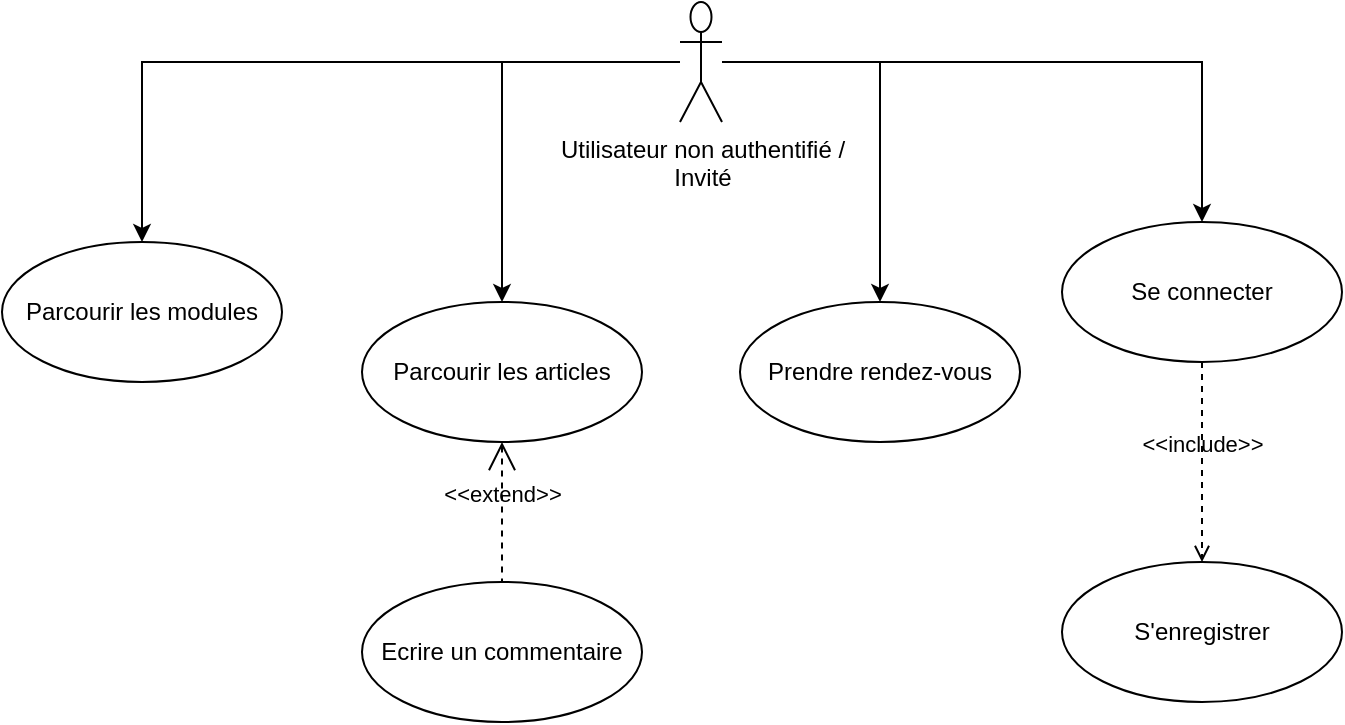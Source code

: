 <mxfile version="20.1.1" type="github" pages="5">
  <diagram id="zOXvU7n7TKw9d0D_grhG" name="Guest">
    <mxGraphModel dx="1374" dy="786" grid="1" gridSize="10" guides="1" tooltips="1" connect="1" arrows="1" fold="1" page="1" pageScale="1" pageWidth="827" pageHeight="1169" math="0" shadow="0">
      <root>
        <mxCell id="0" />
        <mxCell id="1" parent="0" />
        <mxCell id="Ls4FAVZG9BnbFa4topRW-1" style="edgeStyle=orthogonalEdgeStyle;rounded=0;orthogonalLoop=1;jettySize=auto;html=1;" parent="1" source="Ls4FAVZG9BnbFa4topRW-5" target="Ls4FAVZG9BnbFa4topRW-9" edge="1">
          <mxGeometry relative="1" as="geometry" />
        </mxCell>
        <mxCell id="Ls4FAVZG9BnbFa4topRW-2" style="edgeStyle=orthogonalEdgeStyle;rounded=0;orthogonalLoop=1;jettySize=auto;html=1;" parent="1" source="Ls4FAVZG9BnbFa4topRW-5" target="Ls4FAVZG9BnbFa4topRW-7" edge="1">
          <mxGeometry relative="1" as="geometry" />
        </mxCell>
        <mxCell id="Ls4FAVZG9BnbFa4topRW-3" style="edgeStyle=orthogonalEdgeStyle;rounded=0;orthogonalLoop=1;jettySize=auto;html=1;" parent="1" source="Ls4FAVZG9BnbFa4topRW-5" target="Ls4FAVZG9BnbFa4topRW-8" edge="1">
          <mxGeometry relative="1" as="geometry" />
        </mxCell>
        <mxCell id="Ls4FAVZG9BnbFa4topRW-4" style="edgeStyle=orthogonalEdgeStyle;rounded=0;orthogonalLoop=1;jettySize=auto;html=1;" parent="1" source="Ls4FAVZG9BnbFa4topRW-5" target="Ls4FAVZG9BnbFa4topRW-6" edge="1">
          <mxGeometry relative="1" as="geometry" />
        </mxCell>
        <mxCell id="Ls4FAVZG9BnbFa4topRW-5" value="Utilisateur non authentifié /&lt;br&gt;Invité" style="shape=umlActor;html=1;verticalLabelPosition=bottom;verticalAlign=top;align=center;" parent="1" vertex="1">
          <mxGeometry x="409" y="20" width="21" height="60" as="geometry" />
        </mxCell>
        <mxCell id="Ls4FAVZG9BnbFa4topRW-6" value="Se connecter" style="ellipse;whiteSpace=wrap;html=1;" parent="1" vertex="1">
          <mxGeometry x="600" y="130" width="140" height="70" as="geometry" />
        </mxCell>
        <mxCell id="Ls4FAVZG9BnbFa4topRW-7" value="Parcourir les modules" style="ellipse;whiteSpace=wrap;html=1;" parent="1" vertex="1">
          <mxGeometry x="70" y="140" width="140" height="70" as="geometry" />
        </mxCell>
        <mxCell id="Ls4FAVZG9BnbFa4topRW-8" value="Parcourir les articles" style="ellipse;whiteSpace=wrap;html=1;" parent="1" vertex="1">
          <mxGeometry x="250" y="170" width="140" height="70" as="geometry" />
        </mxCell>
        <mxCell id="Ls4FAVZG9BnbFa4topRW-9" value="Prendre rendez-vous" style="ellipse;whiteSpace=wrap;html=1;" parent="1" vertex="1">
          <mxGeometry x="439" y="170" width="140" height="70" as="geometry" />
        </mxCell>
        <mxCell id="Ls4FAVZG9BnbFa4topRW-10" value="Ecrire un commentaire" style="ellipse;whiteSpace=wrap;html=1;" parent="1" vertex="1">
          <mxGeometry x="250" y="310" width="140" height="70" as="geometry" />
        </mxCell>
        <mxCell id="Ls4FAVZG9BnbFa4topRW-11" value="&amp;lt;&amp;lt;extend&amp;gt;&amp;gt;" style="edgeStyle=none;html=1;startArrow=open;endArrow=none;startSize=12;verticalAlign=bottom;dashed=1;labelBackgroundColor=none;rounded=0;exitX=0.5;exitY=1;exitDx=0;exitDy=0;entryX=0.5;entryY=0;entryDx=0;entryDy=0;" parent="1" source="Ls4FAVZG9BnbFa4topRW-8" target="Ls4FAVZG9BnbFa4topRW-10" edge="1">
          <mxGeometry width="160" relative="1" as="geometry">
            <mxPoint x="360" y="300" as="sourcePoint" />
            <mxPoint x="520" y="300" as="targetPoint" />
          </mxGeometry>
        </mxCell>
        <mxCell id="Ls4FAVZG9BnbFa4topRW-12" value="&amp;lt;&amp;lt;include&amp;gt;&amp;gt;" style="edgeStyle=none;html=1;endArrow=open;verticalAlign=bottom;dashed=1;labelBackgroundColor=none;rounded=0;exitX=0.5;exitY=1;exitDx=0;exitDy=0;" parent="1" source="Ls4FAVZG9BnbFa4topRW-6" target="Ls4FAVZG9BnbFa4topRW-13" edge="1">
          <mxGeometry width="160" relative="1" as="geometry">
            <mxPoint x="440" y="450" as="sourcePoint" />
            <mxPoint x="600" y="450" as="targetPoint" />
            <mxPoint as="offset" />
          </mxGeometry>
        </mxCell>
        <mxCell id="Ls4FAVZG9BnbFa4topRW-13" value="S&#39;enregistrer" style="ellipse;whiteSpace=wrap;html=1;" parent="1" vertex="1">
          <mxGeometry x="600" y="300" width="140" height="70" as="geometry" />
        </mxCell>
      </root>
    </mxGraphModel>
  </diagram>
  <diagram id="VIVLFY18zTI6vqXaWyty" name="Direction">
    <mxGraphModel dx="1374" dy="786" grid="1" gridSize="10" guides="1" tooltips="1" connect="1" arrows="1" fold="1" page="1" pageScale="1" pageWidth="827" pageHeight="1169" math="0" shadow="0">
      <root>
        <mxCell id="0" />
        <mxCell id="1" parent="0" />
        <mxCell id="TNB_PLm2QHQxHzkcIE1h-12" style="edgeStyle=orthogonalEdgeStyle;rounded=0;orthogonalLoop=1;jettySize=auto;html=1;entryX=0.5;entryY=0;entryDx=0;entryDy=0;" parent="1" source="TNB_PLm2QHQxHzkcIE1h-1" target="TNB_PLm2QHQxHzkcIE1h-3" edge="1">
          <mxGeometry relative="1" as="geometry" />
        </mxCell>
        <mxCell id="TNB_PLm2QHQxHzkcIE1h-14" style="edgeStyle=orthogonalEdgeStyle;rounded=0;orthogonalLoop=1;jettySize=auto;html=1;entryX=0.5;entryY=0;entryDx=0;entryDy=0;" parent="1" source="TNB_PLm2QHQxHzkcIE1h-1" target="TNB_PLm2QHQxHzkcIE1h-2" edge="1">
          <mxGeometry relative="1" as="geometry" />
        </mxCell>
        <mxCell id="TNB_PLm2QHQxHzkcIE1h-15" style="edgeStyle=orthogonalEdgeStyle;rounded=0;orthogonalLoop=1;jettySize=auto;html=1;entryX=0.571;entryY=0.014;entryDx=0;entryDy=0;entryPerimeter=0;" parent="1" source="TNB_PLm2QHQxHzkcIE1h-1" target="TNB_PLm2QHQxHzkcIE1h-4" edge="1">
          <mxGeometry relative="1" as="geometry" />
        </mxCell>
        <mxCell id="TNB_PLm2QHQxHzkcIE1h-16" style="edgeStyle=orthogonalEdgeStyle;rounded=0;orthogonalLoop=1;jettySize=auto;html=1;entryX=0.5;entryY=0;entryDx=0;entryDy=0;" parent="1" source="TNB_PLm2QHQxHzkcIE1h-1" target="TNB_PLm2QHQxHzkcIE1h-8" edge="1">
          <mxGeometry relative="1" as="geometry" />
        </mxCell>
        <mxCell id="TNB_PLm2QHQxHzkcIE1h-17" style="edgeStyle=orthogonalEdgeStyle;rounded=0;orthogonalLoop=1;jettySize=auto;html=1;entryX=0.5;entryY=0;entryDx=0;entryDy=0;" parent="1" source="TNB_PLm2QHQxHzkcIE1h-1" target="TNB_PLm2QHQxHzkcIE1h-7" edge="1">
          <mxGeometry relative="1" as="geometry" />
        </mxCell>
        <mxCell id="TNB_PLm2QHQxHzkcIE1h-18" style="edgeStyle=orthogonalEdgeStyle;rounded=0;orthogonalLoop=1;jettySize=auto;html=1;" parent="1" source="TNB_PLm2QHQxHzkcIE1h-1" target="TNB_PLm2QHQxHzkcIE1h-5" edge="1">
          <mxGeometry relative="1" as="geometry" />
        </mxCell>
        <mxCell id="TNB_PLm2QHQxHzkcIE1h-21" style="edgeStyle=orthogonalEdgeStyle;rounded=0;orthogonalLoop=1;jettySize=auto;html=1;" parent="1" source="TNB_PLm2QHQxHzkcIE1h-1" target="TNB_PLm2QHQxHzkcIE1h-6" edge="1">
          <mxGeometry relative="1" as="geometry" />
        </mxCell>
        <mxCell id="TNB_PLm2QHQxHzkcIE1h-23" style="edgeStyle=orthogonalEdgeStyle;rounded=0;orthogonalLoop=1;jettySize=auto;html=1;" parent="1" source="TNB_PLm2QHQxHzkcIE1h-1" target="TNB_PLm2QHQxHzkcIE1h-22" edge="1">
          <mxGeometry relative="1" as="geometry" />
        </mxCell>
        <mxCell id="TNB_PLm2QHQxHzkcIE1h-1" value="Direction" style="shape=umlActor;html=1;verticalLabelPosition=bottom;verticalAlign=top;align=center;" parent="1" vertex="1">
          <mxGeometry x="399" y="20" width="30" height="60" as="geometry" />
        </mxCell>
        <mxCell id="TNB_PLm2QHQxHzkcIE1h-2" value="Créer un module" style="ellipse;whiteSpace=wrap;html=1;" parent="1" vertex="1">
          <mxGeometry x="210" y="140" width="140" height="70" as="geometry" />
        </mxCell>
        <mxCell id="TNB_PLm2QHQxHzkcIE1h-3" value="Ecrire un article de blog" style="ellipse;whiteSpace=wrap;html=1;" parent="1" vertex="1">
          <mxGeometry x="50" y="210" width="140" height="70" as="geometry" />
        </mxCell>
        <mxCell id="TNB_PLm2QHQxHzkcIE1h-4" value="Envoyer un email" style="ellipse;whiteSpace=wrap;html=1;" parent="1" vertex="1">
          <mxGeometry x="450" y="130" width="140" height="70" as="geometry" />
        </mxCell>
        <mxCell id="TNB_PLm2QHQxHzkcIE1h-5" value="Bannir un utilisateur" style="ellipse;whiteSpace=wrap;html=1;" parent="1" vertex="1">
          <mxGeometry x="320" y="280" width="140" height="70" as="geometry" />
        </mxCell>
        <mxCell id="TNB_PLm2QHQxHzkcIE1h-6" value="Modifier les heures d&#39;ouvertures" style="ellipse;whiteSpace=wrap;html=1;" parent="1" vertex="1">
          <mxGeometry x="414" y="420" width="140" height="70" as="geometry" />
        </mxCell>
        <mxCell id="TNB_PLm2QHQxHzkcIE1h-7" value="Supprimer le rôle d&#39;un utilisateur" style="ellipse;whiteSpace=wrap;html=1;" parent="1" vertex="1">
          <mxGeometry x="560" y="330" width="140" height="70" as="geometry" />
        </mxCell>
        <mxCell id="TNB_PLm2QHQxHzkcIE1h-8" value="Ajouter un rôle à un utilisateur" style="ellipse;whiteSpace=wrap;html=1;" parent="1" vertex="1">
          <mxGeometry x="650" y="200" width="140" height="70" as="geometry" />
        </mxCell>
        <mxCell id="TNB_PLm2QHQxHzkcIE1h-9" value="Epingler un article" style="ellipse;whiteSpace=wrap;html=1;" parent="1" vertex="1">
          <mxGeometry x="40" y="380" width="140" height="70" as="geometry" />
        </mxCell>
        <mxCell id="TNB_PLm2QHQxHzkcIE1h-10" value="Assigner un professeur" style="ellipse;whiteSpace=wrap;html=1;" parent="1" vertex="1">
          <mxGeometry x="130" y="480" width="140" height="70" as="geometry" />
        </mxCell>
        <mxCell id="TNB_PLm2QHQxHzkcIE1h-11" value="Ajouter un élève" style="ellipse;whiteSpace=wrap;html=1;" parent="1" vertex="1">
          <mxGeometry x="240" y="370" width="140" height="70" as="geometry" />
        </mxCell>
        <mxCell id="TNB_PLm2QHQxHzkcIE1h-13" value="&amp;lt;&amp;lt;extend&amp;gt;&amp;gt;" style="edgeStyle=none;html=1;startArrow=open;endArrow=none;startSize=12;verticalAlign=bottom;dashed=1;labelBackgroundColor=none;rounded=0;exitX=0.45;exitY=1;exitDx=0;exitDy=0;exitPerimeter=0;" parent="1" source="TNB_PLm2QHQxHzkcIE1h-3" target="TNB_PLm2QHQxHzkcIE1h-9" edge="1">
          <mxGeometry width="160" relative="1" as="geometry">
            <mxPoint x="60" y="340" as="sourcePoint" />
            <mxPoint x="220" y="340" as="targetPoint" />
          </mxGeometry>
        </mxCell>
        <mxCell id="TNB_PLm2QHQxHzkcIE1h-19" value="&amp;lt;&amp;lt;include&amp;gt;&amp;gt;" style="edgeStyle=none;html=1;endArrow=open;verticalAlign=bottom;dashed=1;labelBackgroundColor=none;rounded=0;entryX=0.5;entryY=0;entryDx=0;entryDy=0;exitX=0;exitY=1;exitDx=0;exitDy=0;" parent="1" source="TNB_PLm2QHQxHzkcIE1h-2" target="TNB_PLm2QHQxHzkcIE1h-10" edge="1">
          <mxGeometry width="160" relative="1" as="geometry">
            <mxPoint x="330" y="380" as="sourcePoint" />
            <mxPoint x="490" y="380" as="targetPoint" />
          </mxGeometry>
        </mxCell>
        <mxCell id="TNB_PLm2QHQxHzkcIE1h-20" value="&amp;lt;&amp;lt;extend&amp;gt;&amp;gt;" style="edgeStyle=none;html=1;startArrow=open;endArrow=none;startSize=12;verticalAlign=bottom;dashed=1;labelBackgroundColor=none;rounded=0;exitX=0.5;exitY=1;exitDx=0;exitDy=0;entryX=0.5;entryY=0;entryDx=0;entryDy=0;" parent="1" source="TNB_PLm2QHQxHzkcIE1h-2" target="TNB_PLm2QHQxHzkcIE1h-11" edge="1">
          <mxGeometry width="160" relative="1" as="geometry">
            <mxPoint x="330" y="380" as="sourcePoint" />
            <mxPoint x="490" y="380" as="targetPoint" />
          </mxGeometry>
        </mxCell>
        <mxCell id="TNB_PLm2QHQxHzkcIE1h-22" value="Chat" style="ellipse;whiteSpace=wrap;html=1;" parent="1" vertex="1">
          <mxGeometry x="687" y="410" width="140" height="70" as="geometry" />
        </mxCell>
      </root>
    </mxGraphModel>
  </diagram>
  <diagram id="PWeo4OLoVU7zdEpRc8Zm" name="Student">
    <mxGraphModel dx="1374" dy="786" grid="1" gridSize="10" guides="1" tooltips="1" connect="1" arrows="1" fold="1" page="1" pageScale="1" pageWidth="827" pageHeight="1169" math="0" shadow="0">
      <root>
        <mxCell id="0" />
        <mxCell id="1" parent="0" />
        <mxCell id="p0RbB5X4Wek7MmQUTD3U-1" style="edgeStyle=orthogonalEdgeStyle;rounded=0;orthogonalLoop=1;jettySize=auto;html=1;entryX=0.5;entryY=0;entryDx=0;entryDy=0;" parent="1" source="p0RbB5X4Wek7MmQUTD3U-5" target="p0RbB5X4Wek7MmQUTD3U-6" edge="1">
          <mxGeometry relative="1" as="geometry" />
        </mxCell>
        <mxCell id="p0RbB5X4Wek7MmQUTD3U-2" style="edgeStyle=orthogonalEdgeStyle;rounded=0;orthogonalLoop=1;jettySize=auto;html=1;entryX=0.5;entryY=0;entryDx=0;entryDy=0;" parent="1" source="p0RbB5X4Wek7MmQUTD3U-5" target="p0RbB5X4Wek7MmQUTD3U-8" edge="1">
          <mxGeometry relative="1" as="geometry" />
        </mxCell>
        <mxCell id="p0RbB5X4Wek7MmQUTD3U-3" style="edgeStyle=orthogonalEdgeStyle;rounded=0;orthogonalLoop=1;jettySize=auto;html=1;" parent="1" source="p0RbB5X4Wek7MmQUTD3U-5" target="p0RbB5X4Wek7MmQUTD3U-7" edge="1">
          <mxGeometry relative="1" as="geometry" />
        </mxCell>
        <mxCell id="p0RbB5X4Wek7MmQUTD3U-4" style="edgeStyle=orthogonalEdgeStyle;rounded=0;orthogonalLoop=1;jettySize=auto;html=1;" parent="1" source="p0RbB5X4Wek7MmQUTD3U-5" target="p0RbB5X4Wek7MmQUTD3U-17" edge="1">
          <mxGeometry relative="1" as="geometry" />
        </mxCell>
        <mxCell id="p0RbB5X4Wek7MmQUTD3U-5" value="Student" style="shape=umlActor;html=1;verticalLabelPosition=bottom;verticalAlign=top;align=center;" parent="1" vertex="1">
          <mxGeometry x="393" y="40" width="30" height="60" as="geometry" />
        </mxCell>
        <mxCell id="p0RbB5X4Wek7MmQUTD3U-6" value="Voir les détails d&#39;un module" style="ellipse;whiteSpace=wrap;html=1;" parent="1" vertex="1">
          <mxGeometry x="84" y="220" width="140" height="70" as="geometry" />
        </mxCell>
        <mxCell id="p0RbB5X4Wek7MmQUTD3U-7" value="Chat" style="ellipse;whiteSpace=wrap;html=1;" parent="1" vertex="1">
          <mxGeometry x="604" y="230" width="140" height="70" as="geometry" />
        </mxCell>
        <mxCell id="p0RbB5X4Wek7MmQUTD3U-8" value="Demander l&#39;acceptation au module" style="ellipse;whiteSpace=wrap;html=1;" parent="1" vertex="1">
          <mxGeometry x="338" y="220" width="140" height="70" as="geometry" />
        </mxCell>
        <mxCell id="p0RbB5X4Wek7MmQUTD3U-9" value="Télécharger un fichier" style="ellipse;whiteSpace=wrap;html=1;" parent="1" vertex="1">
          <mxGeometry x="84" y="590" width="140" height="70" as="geometry" />
        </mxCell>
        <mxCell id="p0RbB5X4Wek7MmQUTD3U-10" value="Accepter un élève" style="ellipse;whiteSpace=wrap;html=1;" parent="1" vertex="1">
          <mxGeometry x="338" y="420" width="140" height="70" as="geometry" />
        </mxCell>
        <mxCell id="p0RbB5X4Wek7MmQUTD3U-11" value="Voir l&#39;horaire" style="ellipse;whiteSpace=wrap;html=1;" parent="1" vertex="1">
          <mxGeometry x="84" y="420" width="140" height="70" as="geometry" />
        </mxCell>
        <mxCell id="p0RbB5X4Wek7MmQUTD3U-12" value="&amp;lt;&amp;lt;include&amp;gt;&amp;gt;" style="edgeStyle=none;html=1;endArrow=open;verticalAlign=bottom;dashed=1;labelBackgroundColor=none;rounded=0;exitX=0.5;exitY=1;exitDx=0;exitDy=0;" parent="1" source="p0RbB5X4Wek7MmQUTD3U-6" target="p0RbB5X4Wek7MmQUTD3U-11" edge="1">
          <mxGeometry width="160" relative="1" as="geometry">
            <mxPoint x="324" y="410" as="sourcePoint" />
            <mxPoint x="484" y="410" as="targetPoint" />
          </mxGeometry>
        </mxCell>
        <mxCell id="p0RbB5X4Wek7MmQUTD3U-13" value="&amp;lt;&amp;lt;extend&amp;gt;&amp;gt;" style="edgeStyle=none;html=1;startArrow=open;endArrow=none;startSize=12;verticalAlign=bottom;dashed=1;labelBackgroundColor=none;rounded=0;exitX=0.5;exitY=1;exitDx=0;exitDy=0;entryX=0.5;entryY=0;entryDx=0;entryDy=0;" parent="1" source="p0RbB5X4Wek7MmQUTD3U-11" target="p0RbB5X4Wek7MmQUTD3U-9" edge="1">
          <mxGeometry width="160" relative="1" as="geometry">
            <mxPoint x="324" y="530" as="sourcePoint" />
            <mxPoint x="484" y="530" as="targetPoint" />
          </mxGeometry>
        </mxCell>
        <mxCell id="p0RbB5X4Wek7MmQUTD3U-14" value="&amp;lt;&amp;lt;include&amp;gt;&amp;gt;" style="edgeStyle=none;html=1;endArrow=open;verticalAlign=bottom;dashed=1;labelBackgroundColor=none;rounded=0;entryX=0.5;entryY=1;entryDx=0;entryDy=0;exitX=0.5;exitY=0;exitDx=0;exitDy=0;" parent="1" source="p0RbB5X4Wek7MmQUTD3U-10" target="p0RbB5X4Wek7MmQUTD3U-8" edge="1">
          <mxGeometry width="160" relative="1" as="geometry">
            <mxPoint x="324" y="290" as="sourcePoint" />
            <mxPoint x="484" y="290" as="targetPoint" />
          </mxGeometry>
        </mxCell>
        <mxCell id="p0RbB5X4Wek7MmQUTD3U-15" style="edgeStyle=orthogonalEdgeStyle;rounded=0;orthogonalLoop=1;jettySize=auto;html=1;entryX=0.5;entryY=1;entryDx=0;entryDy=0;" parent="1" source="p0RbB5X4Wek7MmQUTD3U-16" target="p0RbB5X4Wek7MmQUTD3U-10" edge="1">
          <mxGeometry relative="1" as="geometry" />
        </mxCell>
        <mxCell id="p0RbB5X4Wek7MmQUTD3U-16" value="Professeur" style="shape=umlActor;html=1;verticalLabelPosition=bottom;verticalAlign=top;align=center;" parent="1" vertex="1">
          <mxGeometry x="393" y="640" width="30" height="60" as="geometry" />
        </mxCell>
        <mxCell id="p0RbB5X4Wek7MmQUTD3U-17" value="Parcourir les articles" style="ellipse;whiteSpace=wrap;html=1;" parent="1" vertex="1">
          <mxGeometry x="478" y="300" width="140" height="70" as="geometry" />
        </mxCell>
        <mxCell id="p0RbB5X4Wek7MmQUTD3U-18" value="Ecrire un commentaire" style="ellipse;whiteSpace=wrap;html=1;" parent="1" vertex="1">
          <mxGeometry x="478" y="510" width="140" height="70" as="geometry" />
        </mxCell>
        <mxCell id="p0RbB5X4Wek7MmQUTD3U-19" value="&amp;lt;&amp;lt;extend&amp;gt;&amp;gt;" style="edgeStyle=none;html=1;startArrow=open;endArrow=none;startSize=12;verticalAlign=bottom;dashed=1;labelBackgroundColor=none;rounded=0;exitX=0.5;exitY=1;exitDx=0;exitDy=0;" parent="1" source="p0RbB5X4Wek7MmQUTD3U-17" target="p0RbB5X4Wek7MmQUTD3U-18" edge="1">
          <mxGeometry width="160" relative="1" as="geometry">
            <mxPoint x="344" y="300" as="sourcePoint" />
            <mxPoint x="504" y="300" as="targetPoint" />
          </mxGeometry>
        </mxCell>
      </root>
    </mxGraphModel>
  </diagram>
  <diagram id="BV4J9IDSE6tHKshKwdZS" name="Teacher">
    <mxGraphModel dx="1374" dy="786" grid="1" gridSize="10" guides="1" tooltips="1" connect="1" arrows="1" fold="1" page="1" pageScale="1" pageWidth="827" pageHeight="1169" math="0" shadow="0">
      <root>
        <mxCell id="0" />
        <mxCell id="1" parent="0" />
        <mxCell id="bsr5phUfldEdj93j5UYB-1" style="edgeStyle=orthogonalEdgeStyle;rounded=0;orthogonalLoop=1;jettySize=auto;html=1;entryX=0.5;entryY=0;entryDx=0;entryDy=0;" edge="1" parent="1" source="bsr5phUfldEdj93j5UYB-6" target="bsr5phUfldEdj93j5UYB-7">
          <mxGeometry relative="1" as="geometry" />
        </mxCell>
        <mxCell id="bsr5phUfldEdj93j5UYB-2" style="edgeStyle=orthogonalEdgeStyle;rounded=0;orthogonalLoop=1;jettySize=auto;html=1;entryX=0.5;entryY=0;entryDx=0;entryDy=0;" edge="1" parent="1" source="bsr5phUfldEdj93j5UYB-6" target="bsr5phUfldEdj93j5UYB-9">
          <mxGeometry relative="1" as="geometry" />
        </mxCell>
        <mxCell id="bsr5phUfldEdj93j5UYB-3" style="edgeStyle=orthogonalEdgeStyle;rounded=0;orthogonalLoop=1;jettySize=auto;html=1;entryX=0.5;entryY=0;entryDx=0;entryDy=0;" edge="1" parent="1" source="bsr5phUfldEdj93j5UYB-6" target="bsr5phUfldEdj93j5UYB-8">
          <mxGeometry relative="1" as="geometry" />
        </mxCell>
        <mxCell id="bsr5phUfldEdj93j5UYB-4" style="edgeStyle=orthogonalEdgeStyle;rounded=0;orthogonalLoop=1;jettySize=auto;html=1;" edge="1" parent="1" source="bsr5phUfldEdj93j5UYB-6" target="bsr5phUfldEdj93j5UYB-13">
          <mxGeometry relative="1" as="geometry" />
        </mxCell>
        <mxCell id="bsr5phUfldEdj93j5UYB-5" style="edgeStyle=orthogonalEdgeStyle;rounded=0;orthogonalLoop=1;jettySize=auto;html=1;" edge="1" parent="1" source="bsr5phUfldEdj93j5UYB-6" target="bsr5phUfldEdj93j5UYB-15">
          <mxGeometry relative="1" as="geometry" />
        </mxCell>
        <mxCell id="bsr5phUfldEdj93j5UYB-6" value="Teacher" style="shape=umlActor;verticalLabelPosition=bottom;verticalAlign=top;html=1;outlineConnect=0;" vertex="1" parent="1">
          <mxGeometry x="389" y="40" width="30" height="60" as="geometry" />
        </mxCell>
        <mxCell id="bsr5phUfldEdj93j5UYB-7" value="Créer un horaire unique" style="ellipse;whiteSpace=wrap;html=1;" vertex="1" parent="1">
          <mxGeometry x="60" y="225" width="140" height="70" as="geometry" />
        </mxCell>
        <mxCell id="bsr5phUfldEdj93j5UYB-8" value="Modifier les informations d&#39;un module" style="ellipse;whiteSpace=wrap;html=1;" vertex="1" parent="1">
          <mxGeometry x="140" y="320" width="150" height="70" as="geometry" />
        </mxCell>
        <mxCell id="bsr5phUfldEdj93j5UYB-9" value="Envoyer un mail général" style="ellipse;whiteSpace=wrap;html=1;" vertex="1" parent="1">
          <mxGeometry x="570" y="210" width="140" height="70" as="geometry" />
        </mxCell>
        <mxCell id="bsr5phUfldEdj93j5UYB-10" style="edgeStyle=orthogonalEdgeStyle;rounded=0;orthogonalLoop=1;jettySize=auto;html=1;entryX=0;entryY=0.5;entryDx=0;entryDy=0;" edge="1" parent="1" source="bsr5phUfldEdj93j5UYB-11" target="bsr5phUfldEdj93j5UYB-12">
          <mxGeometry relative="1" as="geometry">
            <mxPoint x="404" y="480" as="targetPoint" />
          </mxGeometry>
        </mxCell>
        <mxCell id="bsr5phUfldEdj93j5UYB-11" value="Eleve" style="shape=umlActor;html=1;verticalLabelPosition=bottom;verticalAlign=top;align=center;" vertex="1" parent="1">
          <mxGeometry x="100" y="420" width="30" height="60" as="geometry" />
        </mxCell>
        <mxCell id="bsr5phUfldEdj93j5UYB-12" value="Demander l&#39;accès à un module" style="ellipse;whiteSpace=wrap;html=1;" vertex="1" parent="1">
          <mxGeometry x="334" y="415" width="140" height="70" as="geometry" />
        </mxCell>
        <mxCell id="bsr5phUfldEdj93j5UYB-13" value="Autoriser un élève" style="ellipse;whiteSpace=wrap;html=1;" vertex="1" parent="1">
          <mxGeometry x="450" y="280" width="140" height="70" as="geometry" />
        </mxCell>
        <mxCell id="bsr5phUfldEdj93j5UYB-14" value="&amp;lt;&amp;lt;include&amp;gt;&amp;gt;" style="edgeStyle=none;html=1;endArrow=open;verticalAlign=bottom;dashed=1;labelBackgroundColor=none;rounded=0;entryX=0.5;entryY=1;entryDx=0;entryDy=0;exitX=0.5;exitY=0;exitDx=0;exitDy=0;" edge="1" parent="1" source="bsr5phUfldEdj93j5UYB-12" target="bsr5phUfldEdj93j5UYB-13">
          <mxGeometry width="160" relative="1" as="geometry">
            <mxPoint x="370" y="500" as="sourcePoint" />
            <mxPoint x="480" y="410" as="targetPoint" />
          </mxGeometry>
        </mxCell>
        <mxCell id="bsr5phUfldEdj93j5UYB-15" value="Chat" style="ellipse;whiteSpace=wrap;html=1;" vertex="1" parent="1">
          <mxGeometry x="249" y="220" width="140" height="70" as="geometry" />
        </mxCell>
      </root>
    </mxGraphModel>
  </diagram>
  <diagram id="xZSABkDDF6hrchUx8rHO" name="General">
    <mxGraphModel dx="1145" dy="655" grid="1" gridSize="10" guides="1" tooltips="1" connect="1" arrows="1" fold="1" page="1" pageScale="1" pageWidth="827" pageHeight="1169" math="0" shadow="0">
      <root>
        <mxCell id="0" />
        <mxCell id="1" parent="0" />
        <mxCell id="NUCEJYNEghFNrec40Vbh-5" value="Utilisateur non authentifié /&lt;br&gt;Invité" style="shape=umlActor;html=1;verticalLabelPosition=bottom;verticalAlign=top;align=center;" vertex="1" parent="1">
          <mxGeometry x="70" y="250" width="21" height="60" as="geometry" />
        </mxCell>
        <mxCell id="NUCEJYNEghFNrec40Vbh-6" value="Se connecter" style="ellipse;whiteSpace=wrap;html=1;" vertex="1" parent="1">
          <mxGeometry x="190" y="40" width="140" height="70" as="geometry" />
        </mxCell>
        <mxCell id="NUCEJYNEghFNrec40Vbh-7" value="Parcourir les modules" style="ellipse;whiteSpace=wrap;html=1;" vertex="1" parent="1">
          <mxGeometry x="250" y="350" width="140" height="70" as="geometry" />
        </mxCell>
        <mxCell id="NUCEJYNEghFNrec40Vbh-8" value="Parcourir les articles" style="ellipse;whiteSpace=wrap;html=1;" vertex="1" parent="1">
          <mxGeometry x="320" y="130" width="140" height="70" as="geometry" />
        </mxCell>
        <mxCell id="NUCEJYNEghFNrec40Vbh-9" value="Prendre rendez-vous" style="ellipse;whiteSpace=wrap;html=1;" vertex="1" parent="1">
          <mxGeometry x="310" y="230" width="140" height="70" as="geometry" />
        </mxCell>
        <mxCell id="NUCEJYNEghFNrec40Vbh-10" value="Ecrire un commentaire" style="ellipse;whiteSpace=wrap;html=1;" vertex="1" parent="1">
          <mxGeometry x="589" y="140" width="140" height="70" as="geometry" />
        </mxCell>
        <mxCell id="NUCEJYNEghFNrec40Vbh-11" value="&amp;lt;&amp;lt;extend&amp;gt;&amp;gt;" style="edgeStyle=none;html=1;startArrow=open;endArrow=none;startSize=12;verticalAlign=bottom;dashed=1;labelBackgroundColor=none;rounded=0;entryX=0;entryY=0.5;entryDx=0;entryDy=0;" edge="1" parent="1" source="NUCEJYNEghFNrec40Vbh-8" target="NUCEJYNEghFNrec40Vbh-10">
          <mxGeometry width="160" relative="1" as="geometry">
            <mxPoint x="360" y="300" as="sourcePoint" />
            <mxPoint x="520" y="300" as="targetPoint" />
          </mxGeometry>
        </mxCell>
        <mxCell id="NUCEJYNEghFNrec40Vbh-12" value="&amp;lt;&amp;lt;include&amp;gt;&amp;gt;" style="edgeStyle=none;html=1;endArrow=open;verticalAlign=bottom;dashed=1;labelBackgroundColor=none;rounded=0;exitX=1;exitY=0.5;exitDx=0;exitDy=0;" edge="1" parent="1" source="NUCEJYNEghFNrec40Vbh-6" target="NUCEJYNEghFNrec40Vbh-13">
          <mxGeometry width="160" relative="1" as="geometry">
            <mxPoint x="440" y="450" as="sourcePoint" />
            <mxPoint x="600" y="450" as="targetPoint" />
            <mxPoint as="offset" />
          </mxGeometry>
        </mxCell>
        <mxCell id="NUCEJYNEghFNrec40Vbh-13" value="S&#39;enregistrer" style="ellipse;whiteSpace=wrap;html=1;" vertex="1" parent="1">
          <mxGeometry x="490" y="40" width="140" height="70" as="geometry" />
        </mxCell>
        <mxCell id="NUCEJYNEghFNrec40Vbh-15" value="" style="edgeStyle=none;html=1;endArrow=none;verticalAlign=bottom;rounded=0;exitX=0.75;exitY=0.1;exitDx=0;exitDy=0;exitPerimeter=0;entryX=0;entryY=0.5;entryDx=0;entryDy=0;" edge="1" parent="1" source="NUCEJYNEghFNrec40Vbh-5" target="NUCEJYNEghFNrec40Vbh-6">
          <mxGeometry width="160" relative="1" as="geometry">
            <mxPoint x="110" y="250" as="sourcePoint" />
            <mxPoint x="270" y="250" as="targetPoint" />
          </mxGeometry>
        </mxCell>
        <mxCell id="NUCEJYNEghFNrec40Vbh-16" value="" style="edgeStyle=none;html=1;endArrow=none;verticalAlign=bottom;rounded=0;exitX=1;exitY=0.333;exitDx=0;exitDy=0;exitPerimeter=0;entryX=0;entryY=0.5;entryDx=0;entryDy=0;" edge="1" parent="1" source="NUCEJYNEghFNrec40Vbh-5" target="NUCEJYNEghFNrec40Vbh-8">
          <mxGeometry width="160" relative="1" as="geometry">
            <mxPoint x="330" y="270" as="sourcePoint" />
            <mxPoint x="490" y="270" as="targetPoint" />
          </mxGeometry>
        </mxCell>
        <mxCell id="NUCEJYNEghFNrec40Vbh-17" value="" style="edgeStyle=none;html=1;endArrow=none;verticalAlign=bottom;rounded=0;exitX=0.794;exitY=0.833;exitDx=0;exitDy=0;exitPerimeter=0;entryX=0;entryY=0.5;entryDx=0;entryDy=0;" edge="1" parent="1" source="NUCEJYNEghFNrec40Vbh-5" target="NUCEJYNEghFNrec40Vbh-7">
          <mxGeometry width="160" relative="1" as="geometry">
            <mxPoint x="330" y="270" as="sourcePoint" />
            <mxPoint x="490" y="270" as="targetPoint" />
          </mxGeometry>
        </mxCell>
        <mxCell id="NUCEJYNEghFNrec40Vbh-18" value="" style="edgeStyle=none;html=1;endArrow=none;verticalAlign=bottom;rounded=0;exitX=0.5;exitY=0.5;exitDx=0;exitDy=0;exitPerimeter=0;entryX=0;entryY=0.5;entryDx=0;entryDy=0;" edge="1" parent="1" source="NUCEJYNEghFNrec40Vbh-5" target="NUCEJYNEghFNrec40Vbh-9">
          <mxGeometry width="160" relative="1" as="geometry">
            <mxPoint x="120" y="290" as="sourcePoint" />
            <mxPoint x="280" y="290" as="targetPoint" />
          </mxGeometry>
        </mxCell>
        <mxCell id="vYLUfsjB6FaaTc4qUiQp-3" style="edgeStyle=orthogonalEdgeStyle;rounded=0;orthogonalLoop=1;jettySize=auto;html=1;" edge="1" parent="1" source="vYLUfsjB6FaaTc4qUiQp-5" target="vYLUfsjB6FaaTc4qUiQp-7">
          <mxGeometry relative="1" as="geometry" />
        </mxCell>
        <mxCell id="vYLUfsjB6FaaTc4qUiQp-5" value="Student" style="shape=umlActor;html=1;verticalLabelPosition=bottom;verticalAlign=top;align=center;" vertex="1" parent="1">
          <mxGeometry x="65.5" y="560" width="30" height="60" as="geometry" />
        </mxCell>
        <mxCell id="vYLUfsjB6FaaTc4qUiQp-6" value="Voir les détails d&#39;un module" style="ellipse;whiteSpace=wrap;html=1;" vertex="1" parent="1">
          <mxGeometry x="230" y="470" width="140" height="70" as="geometry" />
        </mxCell>
        <mxCell id="vYLUfsjB6FaaTc4qUiQp-7" value="Chat" style="ellipse;whiteSpace=wrap;html=1;" vertex="1" parent="1">
          <mxGeometry x="790" y="960" width="140" height="70" as="geometry" />
        </mxCell>
        <mxCell id="vYLUfsjB6FaaTc4qUiQp-8" value="Demander l&#39;acceptation au module" style="ellipse;whiteSpace=wrap;html=1;" vertex="1" parent="1">
          <mxGeometry x="200" y="620" width="140" height="70" as="geometry" />
        </mxCell>
        <mxCell id="vYLUfsjB6FaaTc4qUiQp-9" value="Télécharger un fichier" style="ellipse;whiteSpace=wrap;html=1;" vertex="1" parent="1">
          <mxGeometry x="790" y="470" width="140" height="70" as="geometry" />
        </mxCell>
        <mxCell id="vYLUfsjB6FaaTc4qUiQp-10" value="Accepter un élève" style="ellipse;whiteSpace=wrap;html=1;" vertex="1" parent="1">
          <mxGeometry x="570" y="660" width="140" height="70" as="geometry" />
        </mxCell>
        <mxCell id="vYLUfsjB6FaaTc4qUiQp-11" value="Voir l&#39;horaire" style="ellipse;whiteSpace=wrap;html=1;" vertex="1" parent="1">
          <mxGeometry x="510" y="470" width="140" height="70" as="geometry" />
        </mxCell>
        <mxCell id="vYLUfsjB6FaaTc4qUiQp-12" value="&amp;lt;&amp;lt;include&amp;gt;&amp;gt;" style="edgeStyle=none;html=1;endArrow=open;verticalAlign=bottom;dashed=1;labelBackgroundColor=none;rounded=0;" edge="1" parent="1" source="vYLUfsjB6FaaTc4qUiQp-6" target="vYLUfsjB6FaaTc4qUiQp-11">
          <mxGeometry width="160" relative="1" as="geometry">
            <mxPoint x="630" y="930" as="sourcePoint" />
            <mxPoint x="790" y="930" as="targetPoint" />
          </mxGeometry>
        </mxCell>
        <mxCell id="vYLUfsjB6FaaTc4qUiQp-13" value="&amp;lt;&amp;lt;extend&amp;gt;&amp;gt;" style="edgeStyle=none;html=1;startArrow=open;endArrow=none;startSize=12;verticalAlign=bottom;dashed=1;labelBackgroundColor=none;rounded=0;exitX=1;exitY=0.5;exitDx=0;exitDy=0;entryX=0;entryY=0.5;entryDx=0;entryDy=0;" edge="1" parent="1" source="vYLUfsjB6FaaTc4qUiQp-11" target="vYLUfsjB6FaaTc4qUiQp-9">
          <mxGeometry width="160" relative="1" as="geometry">
            <mxPoint x="630" y="1050" as="sourcePoint" />
            <mxPoint x="790" y="1050" as="targetPoint" />
          </mxGeometry>
        </mxCell>
        <mxCell id="vYLUfsjB6FaaTc4qUiQp-14" value="&amp;lt;&amp;lt;include&amp;gt;&amp;gt;" style="edgeStyle=none;html=1;endArrow=open;verticalAlign=bottom;dashed=1;labelBackgroundColor=none;rounded=0;exitX=0.5;exitY=0;exitDx=0;exitDy=0;" edge="1" parent="1" source="vYLUfsjB6FaaTc4qUiQp-10" target="vYLUfsjB6FaaTc4qUiQp-8">
          <mxGeometry width="160" relative="1" as="geometry">
            <mxPoint x="630" y="810" as="sourcePoint" />
            <mxPoint x="790" y="810" as="targetPoint" />
          </mxGeometry>
        </mxCell>
        <mxCell id="vYLUfsjB6FaaTc4qUiQp-15" style="edgeStyle=orthogonalEdgeStyle;rounded=0;orthogonalLoop=1;jettySize=auto;html=1;entryX=0.5;entryY=1;entryDx=0;entryDy=0;" edge="1" parent="1" source="vYLUfsjB6FaaTc4qUiQp-16" target="vYLUfsjB6FaaTc4qUiQp-10">
          <mxGeometry relative="1" as="geometry" />
        </mxCell>
        <mxCell id="vYLUfsjB6FaaTc4qUiQp-16" value="Professeur" style="shape=umlActor;html=1;verticalLabelPosition=bottom;verticalAlign=top;align=center;" vertex="1" parent="1">
          <mxGeometry x="699" y="1160" width="30" height="60" as="geometry" />
        </mxCell>
        <mxCell id="vYLUfsjB6FaaTc4qUiQp-17" value="Parcourir les articles" style="ellipse;whiteSpace=wrap;html=1;" vertex="1" parent="1">
          <mxGeometry x="130" y="730" width="140" height="70" as="geometry" />
        </mxCell>
        <mxCell id="vYLUfsjB6FaaTc4qUiQp-18" value="Ecrire un commentaire" style="ellipse;whiteSpace=wrap;html=1;" vertex="1" parent="1">
          <mxGeometry x="390" y="730" width="140" height="70" as="geometry" />
        </mxCell>
        <mxCell id="vYLUfsjB6FaaTc4qUiQp-19" value="&amp;lt;&amp;lt;extend&amp;gt;&amp;gt;" style="edgeStyle=none;html=1;startArrow=open;endArrow=none;startSize=12;verticalAlign=bottom;dashed=1;labelBackgroundColor=none;rounded=0;exitX=1;exitY=0.5;exitDx=0;exitDy=0;" edge="1" parent="1" source="vYLUfsjB6FaaTc4qUiQp-17" target="vYLUfsjB6FaaTc4qUiQp-18">
          <mxGeometry width="160" relative="1" as="geometry">
            <mxPoint x="650" y="820" as="sourcePoint" />
            <mxPoint x="810" y="820" as="targetPoint" />
          </mxGeometry>
        </mxCell>
        <mxCell id="vYLUfsjB6FaaTc4qUiQp-20" value="" style="edgeStyle=none;html=1;endArrow=none;verticalAlign=bottom;rounded=0;exitX=1;exitY=1;exitDx=0;exitDy=0;exitPerimeter=0;entryX=0;entryY=0;entryDx=0;entryDy=0;" edge="1" parent="1" source="vYLUfsjB6FaaTc4qUiQp-5" target="vYLUfsjB6FaaTc4qUiQp-17">
          <mxGeometry width="160" relative="1" as="geometry">
            <mxPoint x="330" y="610" as="sourcePoint" />
            <mxPoint x="490" y="610" as="targetPoint" />
          </mxGeometry>
        </mxCell>
        <mxCell id="vYLUfsjB6FaaTc4qUiQp-21" value="" style="edgeStyle=none;html=1;endArrow=none;verticalAlign=bottom;rounded=0;exitX=0.594;exitY=0.639;exitDx=0;exitDy=0;exitPerimeter=0;" edge="1" parent="1" source="vYLUfsjB6FaaTc4qUiQp-5" target="vYLUfsjB6FaaTc4qUiQp-8">
          <mxGeometry width="160" relative="1" as="geometry">
            <mxPoint x="130" y="610" as="sourcePoint" />
            <mxPoint x="490" y="610" as="targetPoint" />
          </mxGeometry>
        </mxCell>
        <mxCell id="vYLUfsjB6FaaTc4qUiQp-22" value="" style="edgeStyle=none;html=1;endArrow=none;verticalAlign=bottom;rounded=0;exitX=1;exitY=0.333;exitDx=0;exitDy=0;exitPerimeter=0;entryX=0;entryY=0.5;entryDx=0;entryDy=0;" edge="1" parent="1" source="vYLUfsjB6FaaTc4qUiQp-5" target="vYLUfsjB6FaaTc4qUiQp-6">
          <mxGeometry width="160" relative="1" as="geometry">
            <mxPoint x="330" y="610" as="sourcePoint" />
            <mxPoint x="490" y="610" as="targetPoint" />
          </mxGeometry>
        </mxCell>
      </root>
    </mxGraphModel>
  </diagram>
</mxfile>
